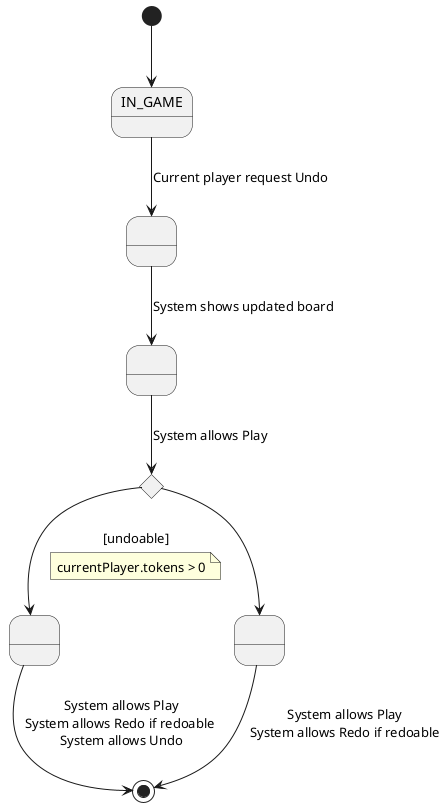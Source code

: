 @startuml

state IN_GAME
state undo as " "
state undodoable as " "
state if_undo <<choice>>
state undo_yes as " "
state undo_no as " "

[*] --> IN_GAME
IN_GAME --> undo: Current player request Undo
undo --> undodoable: System shows updated board
undodoable --> if_undo: System allows Play
if_undo --> undo_yes: [undoable]
note on link
    currentPlayer.tokens > 0
end note

if_undo --> undo_no

undo_yes --> [*]: System allows Play\nSystem allows Redo if redoable \nSystem allows Undo
undo_no --> [*]: System allows Play\nSystem allows Redo if redoable

@enduml